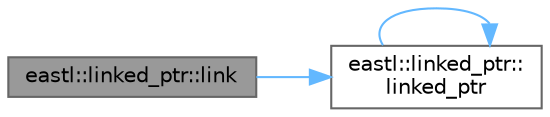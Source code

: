 digraph "eastl::linked_ptr::link"
{
 // LATEX_PDF_SIZE
  bgcolor="transparent";
  edge [fontname=Helvetica,fontsize=10,labelfontname=Helvetica,labelfontsize=10];
  node [fontname=Helvetica,fontsize=10,shape=box,height=0.2,width=0.4];
  rankdir="LR";
  Node1 [id="Node000001",label="eastl::linked_ptr::link",height=0.2,width=0.4,color="gray40", fillcolor="grey60", style="filled", fontcolor="black",tooltip="The owned pointer."];
  Node1 -> Node2 [id="edge3_Node000001_Node000002",color="steelblue1",style="solid",tooltip=" "];
  Node2 [id="Node000002",label="eastl::linked_ptr::\llinked_ptr",height=0.2,width=0.4,color="grey40", fillcolor="white", style="filled",URL="$classeastl_1_1linked__ptr.html#a8ea295ed847b48ec359360c0e28bab91",tooltip=" "];
  Node2 -> Node2 [id="edge4_Node000002_Node000002",color="steelblue1",style="solid",tooltip=" "];
}
